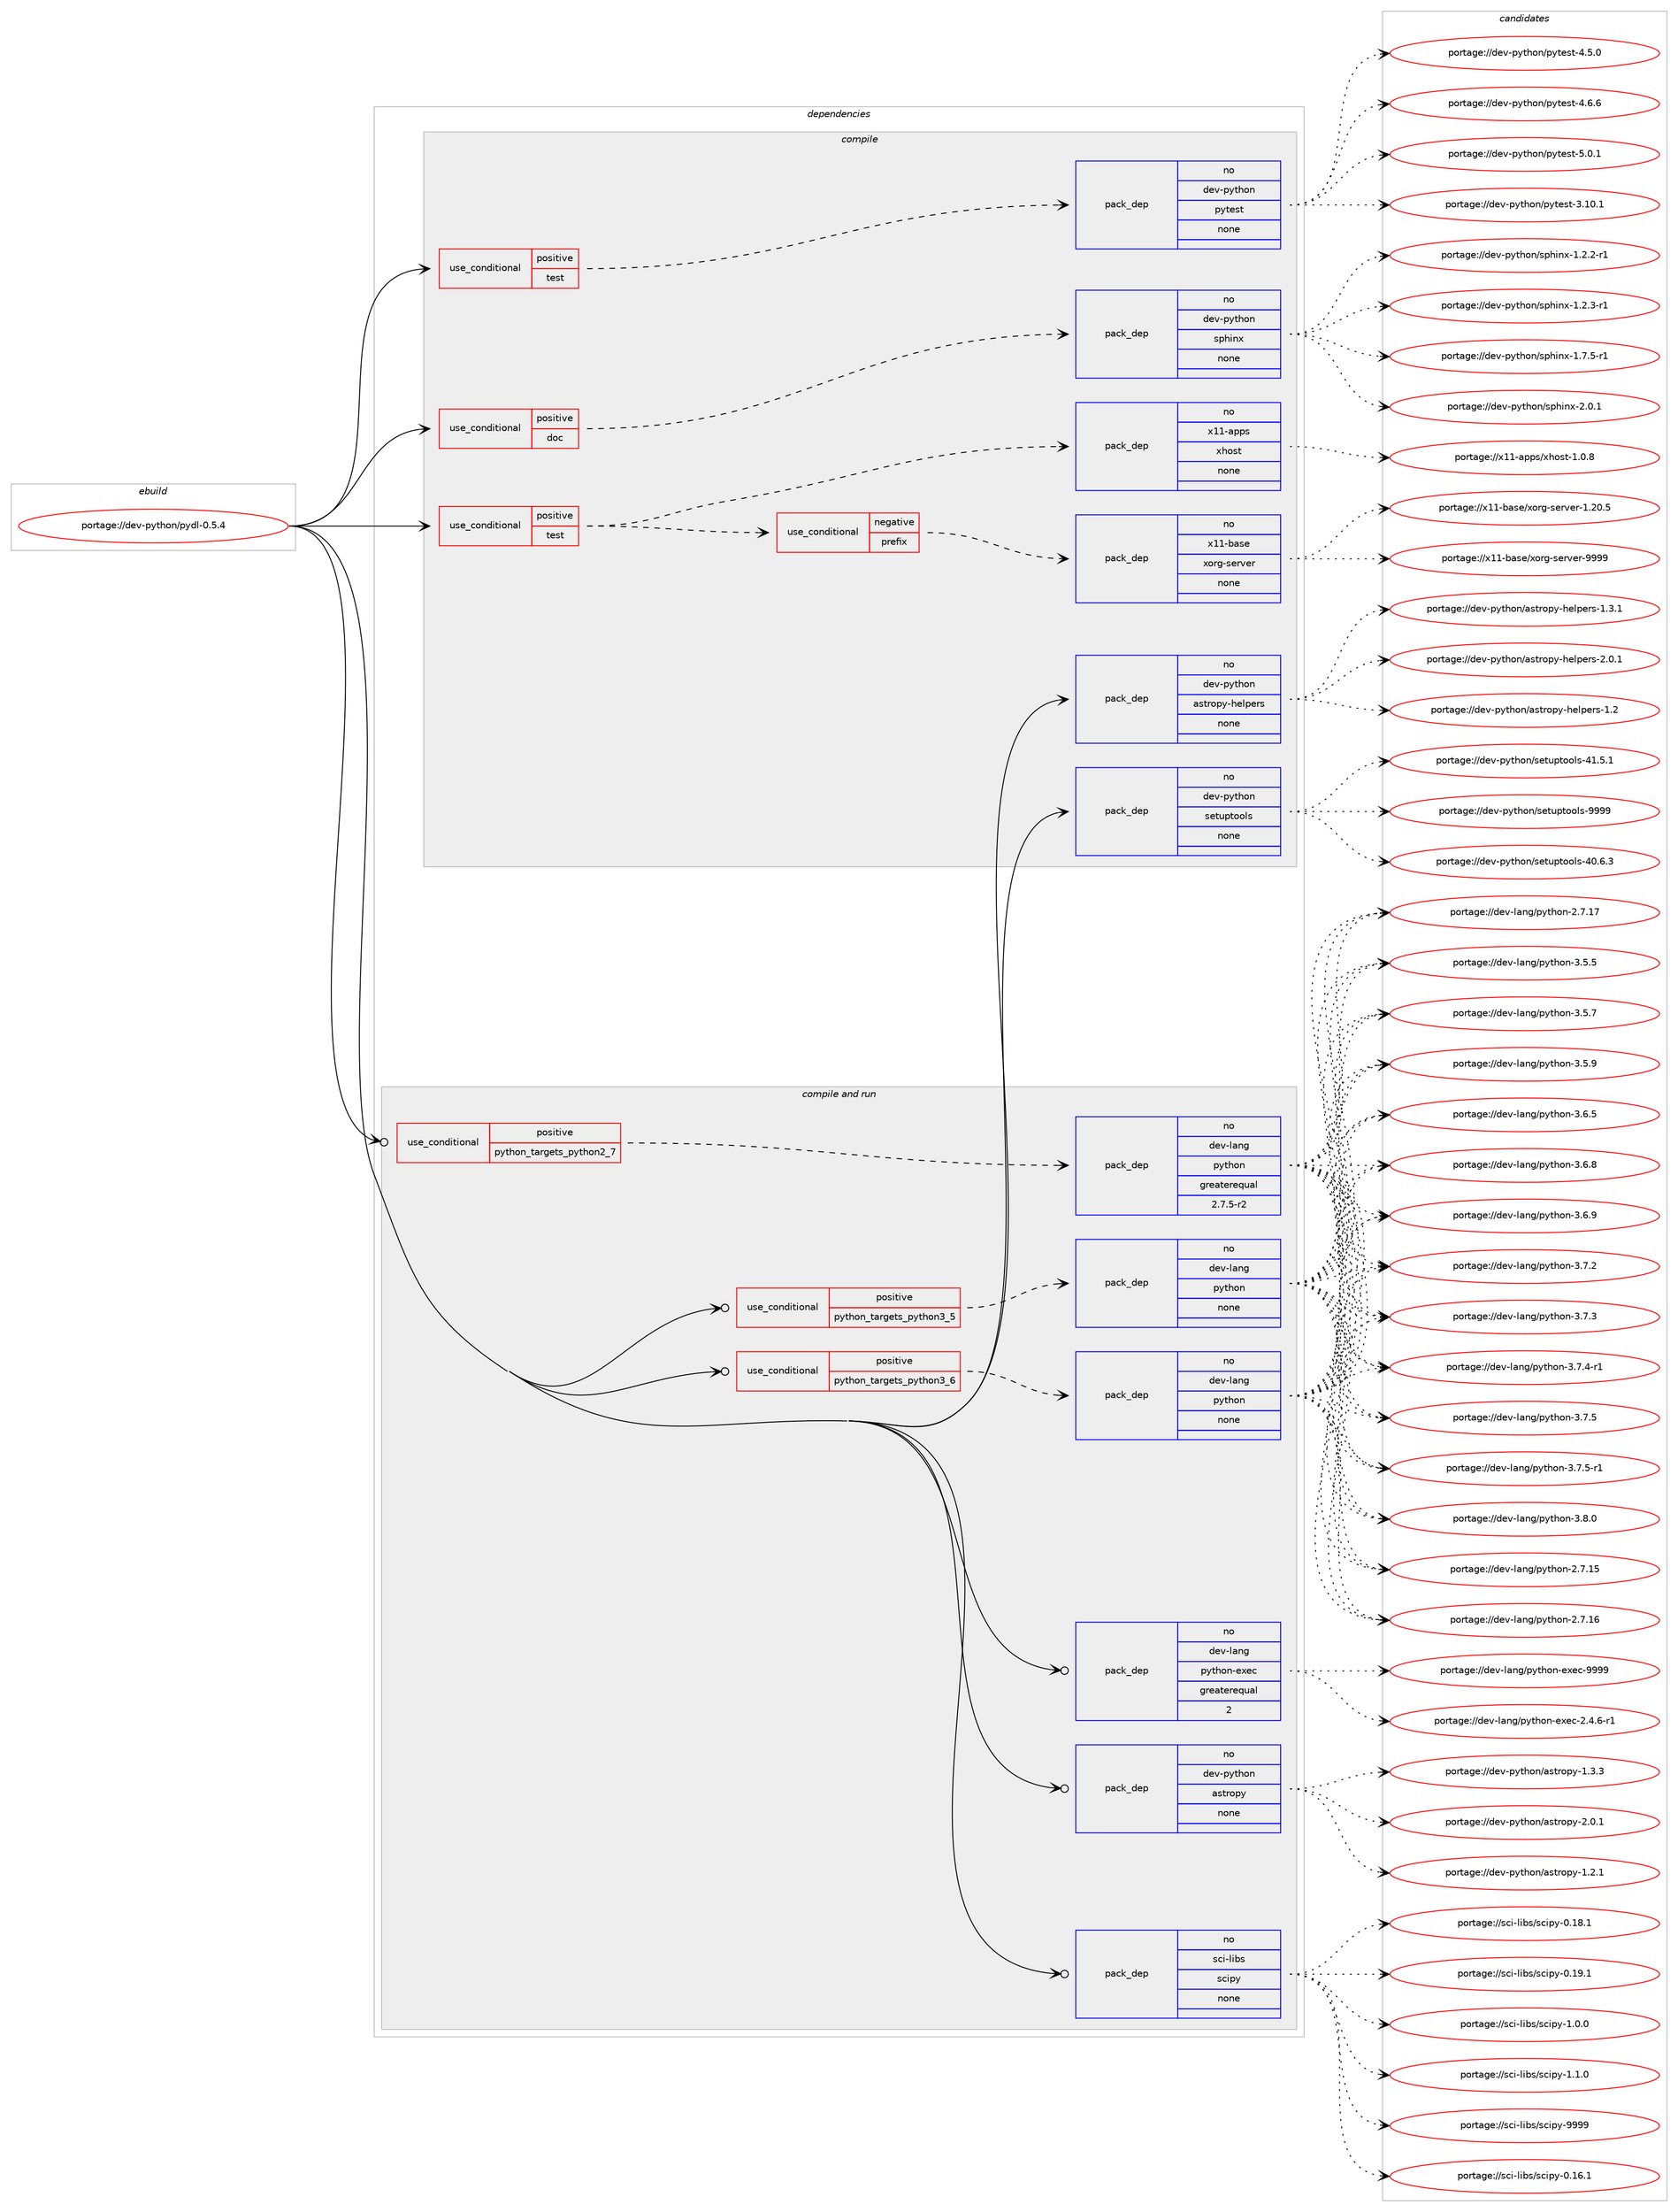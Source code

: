digraph prolog {

# *************
# Graph options
# *************

newrank=true;
concentrate=true;
compound=true;
graph [rankdir=LR,fontname=Helvetica,fontsize=10,ranksep=1.5];#, ranksep=2.5, nodesep=0.2];
edge  [arrowhead=vee];
node  [fontname=Helvetica,fontsize=10];

# **********
# The ebuild
# **********

subgraph cluster_leftcol {
color=gray;
rank=same;
label=<<i>ebuild</i>>;
id [label="portage://dev-python/pydl-0.5.4", color=red, width=4, href="../dev-python/pydl-0.5.4.svg"];
}

# ****************
# The dependencies
# ****************

subgraph cluster_midcol {
color=gray;
label=<<i>dependencies</i>>;
subgraph cluster_compile {
fillcolor="#eeeeee";
style=filled;
label=<<i>compile</i>>;
subgraph cond34982 {
dependency160250 [label=<<TABLE BORDER="0" CELLBORDER="1" CELLSPACING="0" CELLPADDING="4"><TR><TD ROWSPAN="3" CELLPADDING="10">use_conditional</TD></TR><TR><TD>positive</TD></TR><TR><TD>doc</TD></TR></TABLE>>, shape=none, color=red];
subgraph pack121905 {
dependency160251 [label=<<TABLE BORDER="0" CELLBORDER="1" CELLSPACING="0" CELLPADDING="4" WIDTH="220"><TR><TD ROWSPAN="6" CELLPADDING="30">pack_dep</TD></TR><TR><TD WIDTH="110">no</TD></TR><TR><TD>dev-python</TD></TR><TR><TD>sphinx</TD></TR><TR><TD>none</TD></TR><TR><TD></TD></TR></TABLE>>, shape=none, color=blue];
}
dependency160250:e -> dependency160251:w [weight=20,style="dashed",arrowhead="vee"];
}
id:e -> dependency160250:w [weight=20,style="solid",arrowhead="vee"];
subgraph cond34983 {
dependency160252 [label=<<TABLE BORDER="0" CELLBORDER="1" CELLSPACING="0" CELLPADDING="4"><TR><TD ROWSPAN="3" CELLPADDING="10">use_conditional</TD></TR><TR><TD>positive</TD></TR><TR><TD>test</TD></TR></TABLE>>, shape=none, color=red];
subgraph cond34984 {
dependency160253 [label=<<TABLE BORDER="0" CELLBORDER="1" CELLSPACING="0" CELLPADDING="4"><TR><TD ROWSPAN="3" CELLPADDING="10">use_conditional</TD></TR><TR><TD>negative</TD></TR><TR><TD>prefix</TD></TR></TABLE>>, shape=none, color=red];
subgraph pack121906 {
dependency160254 [label=<<TABLE BORDER="0" CELLBORDER="1" CELLSPACING="0" CELLPADDING="4" WIDTH="220"><TR><TD ROWSPAN="6" CELLPADDING="30">pack_dep</TD></TR><TR><TD WIDTH="110">no</TD></TR><TR><TD>x11-base</TD></TR><TR><TD>xorg-server</TD></TR><TR><TD>none</TD></TR><TR><TD></TD></TR></TABLE>>, shape=none, color=blue];
}
dependency160253:e -> dependency160254:w [weight=20,style="dashed",arrowhead="vee"];
}
dependency160252:e -> dependency160253:w [weight=20,style="dashed",arrowhead="vee"];
subgraph pack121907 {
dependency160255 [label=<<TABLE BORDER="0" CELLBORDER="1" CELLSPACING="0" CELLPADDING="4" WIDTH="220"><TR><TD ROWSPAN="6" CELLPADDING="30">pack_dep</TD></TR><TR><TD WIDTH="110">no</TD></TR><TR><TD>x11-apps</TD></TR><TR><TD>xhost</TD></TR><TR><TD>none</TD></TR><TR><TD></TD></TR></TABLE>>, shape=none, color=blue];
}
dependency160252:e -> dependency160255:w [weight=20,style="dashed",arrowhead="vee"];
}
id:e -> dependency160252:w [weight=20,style="solid",arrowhead="vee"];
subgraph cond34985 {
dependency160256 [label=<<TABLE BORDER="0" CELLBORDER="1" CELLSPACING="0" CELLPADDING="4"><TR><TD ROWSPAN="3" CELLPADDING="10">use_conditional</TD></TR><TR><TD>positive</TD></TR><TR><TD>test</TD></TR></TABLE>>, shape=none, color=red];
subgraph pack121908 {
dependency160257 [label=<<TABLE BORDER="0" CELLBORDER="1" CELLSPACING="0" CELLPADDING="4" WIDTH="220"><TR><TD ROWSPAN="6" CELLPADDING="30">pack_dep</TD></TR><TR><TD WIDTH="110">no</TD></TR><TR><TD>dev-python</TD></TR><TR><TD>pytest</TD></TR><TR><TD>none</TD></TR><TR><TD></TD></TR></TABLE>>, shape=none, color=blue];
}
dependency160256:e -> dependency160257:w [weight=20,style="dashed",arrowhead="vee"];
}
id:e -> dependency160256:w [weight=20,style="solid",arrowhead="vee"];
subgraph pack121909 {
dependency160258 [label=<<TABLE BORDER="0" CELLBORDER="1" CELLSPACING="0" CELLPADDING="4" WIDTH="220"><TR><TD ROWSPAN="6" CELLPADDING="30">pack_dep</TD></TR><TR><TD WIDTH="110">no</TD></TR><TR><TD>dev-python</TD></TR><TR><TD>astropy-helpers</TD></TR><TR><TD>none</TD></TR><TR><TD></TD></TR></TABLE>>, shape=none, color=blue];
}
id:e -> dependency160258:w [weight=20,style="solid",arrowhead="vee"];
subgraph pack121910 {
dependency160259 [label=<<TABLE BORDER="0" CELLBORDER="1" CELLSPACING="0" CELLPADDING="4" WIDTH="220"><TR><TD ROWSPAN="6" CELLPADDING="30">pack_dep</TD></TR><TR><TD WIDTH="110">no</TD></TR><TR><TD>dev-python</TD></TR><TR><TD>setuptools</TD></TR><TR><TD>none</TD></TR><TR><TD></TD></TR></TABLE>>, shape=none, color=blue];
}
id:e -> dependency160259:w [weight=20,style="solid",arrowhead="vee"];
}
subgraph cluster_compileandrun {
fillcolor="#eeeeee";
style=filled;
label=<<i>compile and run</i>>;
subgraph cond34986 {
dependency160260 [label=<<TABLE BORDER="0" CELLBORDER="1" CELLSPACING="0" CELLPADDING="4"><TR><TD ROWSPAN="3" CELLPADDING="10">use_conditional</TD></TR><TR><TD>positive</TD></TR><TR><TD>python_targets_python2_7</TD></TR></TABLE>>, shape=none, color=red];
subgraph pack121911 {
dependency160261 [label=<<TABLE BORDER="0" CELLBORDER="1" CELLSPACING="0" CELLPADDING="4" WIDTH="220"><TR><TD ROWSPAN="6" CELLPADDING="30">pack_dep</TD></TR><TR><TD WIDTH="110">no</TD></TR><TR><TD>dev-lang</TD></TR><TR><TD>python</TD></TR><TR><TD>greaterequal</TD></TR><TR><TD>2.7.5-r2</TD></TR></TABLE>>, shape=none, color=blue];
}
dependency160260:e -> dependency160261:w [weight=20,style="dashed",arrowhead="vee"];
}
id:e -> dependency160260:w [weight=20,style="solid",arrowhead="odotvee"];
subgraph cond34987 {
dependency160262 [label=<<TABLE BORDER="0" CELLBORDER="1" CELLSPACING="0" CELLPADDING="4"><TR><TD ROWSPAN="3" CELLPADDING="10">use_conditional</TD></TR><TR><TD>positive</TD></TR><TR><TD>python_targets_python3_5</TD></TR></TABLE>>, shape=none, color=red];
subgraph pack121912 {
dependency160263 [label=<<TABLE BORDER="0" CELLBORDER="1" CELLSPACING="0" CELLPADDING="4" WIDTH="220"><TR><TD ROWSPAN="6" CELLPADDING="30">pack_dep</TD></TR><TR><TD WIDTH="110">no</TD></TR><TR><TD>dev-lang</TD></TR><TR><TD>python</TD></TR><TR><TD>none</TD></TR><TR><TD></TD></TR></TABLE>>, shape=none, color=blue];
}
dependency160262:e -> dependency160263:w [weight=20,style="dashed",arrowhead="vee"];
}
id:e -> dependency160262:w [weight=20,style="solid",arrowhead="odotvee"];
subgraph cond34988 {
dependency160264 [label=<<TABLE BORDER="0" CELLBORDER="1" CELLSPACING="0" CELLPADDING="4"><TR><TD ROWSPAN="3" CELLPADDING="10">use_conditional</TD></TR><TR><TD>positive</TD></TR><TR><TD>python_targets_python3_6</TD></TR></TABLE>>, shape=none, color=red];
subgraph pack121913 {
dependency160265 [label=<<TABLE BORDER="0" CELLBORDER="1" CELLSPACING="0" CELLPADDING="4" WIDTH="220"><TR><TD ROWSPAN="6" CELLPADDING="30">pack_dep</TD></TR><TR><TD WIDTH="110">no</TD></TR><TR><TD>dev-lang</TD></TR><TR><TD>python</TD></TR><TR><TD>none</TD></TR><TR><TD></TD></TR></TABLE>>, shape=none, color=blue];
}
dependency160264:e -> dependency160265:w [weight=20,style="dashed",arrowhead="vee"];
}
id:e -> dependency160264:w [weight=20,style="solid",arrowhead="odotvee"];
subgraph pack121914 {
dependency160266 [label=<<TABLE BORDER="0" CELLBORDER="1" CELLSPACING="0" CELLPADDING="4" WIDTH="220"><TR><TD ROWSPAN="6" CELLPADDING="30">pack_dep</TD></TR><TR><TD WIDTH="110">no</TD></TR><TR><TD>dev-lang</TD></TR><TR><TD>python-exec</TD></TR><TR><TD>greaterequal</TD></TR><TR><TD>2</TD></TR></TABLE>>, shape=none, color=blue];
}
id:e -> dependency160266:w [weight=20,style="solid",arrowhead="odotvee"];
subgraph pack121915 {
dependency160267 [label=<<TABLE BORDER="0" CELLBORDER="1" CELLSPACING="0" CELLPADDING="4" WIDTH="220"><TR><TD ROWSPAN="6" CELLPADDING="30">pack_dep</TD></TR><TR><TD WIDTH="110">no</TD></TR><TR><TD>dev-python</TD></TR><TR><TD>astropy</TD></TR><TR><TD>none</TD></TR><TR><TD></TD></TR></TABLE>>, shape=none, color=blue];
}
id:e -> dependency160267:w [weight=20,style="solid",arrowhead="odotvee"];
subgraph pack121916 {
dependency160268 [label=<<TABLE BORDER="0" CELLBORDER="1" CELLSPACING="0" CELLPADDING="4" WIDTH="220"><TR><TD ROWSPAN="6" CELLPADDING="30">pack_dep</TD></TR><TR><TD WIDTH="110">no</TD></TR><TR><TD>sci-libs</TD></TR><TR><TD>scipy</TD></TR><TR><TD>none</TD></TR><TR><TD></TD></TR></TABLE>>, shape=none, color=blue];
}
id:e -> dependency160268:w [weight=20,style="solid",arrowhead="odotvee"];
}
subgraph cluster_run {
fillcolor="#eeeeee";
style=filled;
label=<<i>run</i>>;
}
}

# **************
# The candidates
# **************

subgraph cluster_choices {
rank=same;
color=gray;
label=<<i>candidates</i>>;

subgraph choice121905 {
color=black;
nodesep=1;
choiceportage10010111845112121116104111110471151121041051101204549465046504511449 [label="portage://dev-python/sphinx-1.2.2-r1", color=red, width=4,href="../dev-python/sphinx-1.2.2-r1.svg"];
choiceportage10010111845112121116104111110471151121041051101204549465046514511449 [label="portage://dev-python/sphinx-1.2.3-r1", color=red, width=4,href="../dev-python/sphinx-1.2.3-r1.svg"];
choiceportage10010111845112121116104111110471151121041051101204549465546534511449 [label="portage://dev-python/sphinx-1.7.5-r1", color=red, width=4,href="../dev-python/sphinx-1.7.5-r1.svg"];
choiceportage1001011184511212111610411111047115112104105110120455046484649 [label="portage://dev-python/sphinx-2.0.1", color=red, width=4,href="../dev-python/sphinx-2.0.1.svg"];
dependency160251:e -> choiceportage10010111845112121116104111110471151121041051101204549465046504511449:w [style=dotted,weight="100"];
dependency160251:e -> choiceportage10010111845112121116104111110471151121041051101204549465046514511449:w [style=dotted,weight="100"];
dependency160251:e -> choiceportage10010111845112121116104111110471151121041051101204549465546534511449:w [style=dotted,weight="100"];
dependency160251:e -> choiceportage1001011184511212111610411111047115112104105110120455046484649:w [style=dotted,weight="100"];
}
subgraph choice121906 {
color=black;
nodesep=1;
choiceportage1204949459897115101471201111141034511510111411810111445494650484653 [label="portage://x11-base/xorg-server-1.20.5", color=red, width=4,href="../x11-base/xorg-server-1.20.5.svg"];
choiceportage120494945989711510147120111114103451151011141181011144557575757 [label="portage://x11-base/xorg-server-9999", color=red, width=4,href="../x11-base/xorg-server-9999.svg"];
dependency160254:e -> choiceportage1204949459897115101471201111141034511510111411810111445494650484653:w [style=dotted,weight="100"];
dependency160254:e -> choiceportage120494945989711510147120111114103451151011141181011144557575757:w [style=dotted,weight="100"];
}
subgraph choice121907 {
color=black;
nodesep=1;
choiceportage1204949459711211211547120104111115116454946484656 [label="portage://x11-apps/xhost-1.0.8", color=red, width=4,href="../x11-apps/xhost-1.0.8.svg"];
dependency160255:e -> choiceportage1204949459711211211547120104111115116454946484656:w [style=dotted,weight="100"];
}
subgraph choice121908 {
color=black;
nodesep=1;
choiceportage100101118451121211161041111104711212111610111511645514649484649 [label="portage://dev-python/pytest-3.10.1", color=red, width=4,href="../dev-python/pytest-3.10.1.svg"];
choiceportage1001011184511212111610411111047112121116101115116455246534648 [label="portage://dev-python/pytest-4.5.0", color=red, width=4,href="../dev-python/pytest-4.5.0.svg"];
choiceportage1001011184511212111610411111047112121116101115116455246544654 [label="portage://dev-python/pytest-4.6.6", color=red, width=4,href="../dev-python/pytest-4.6.6.svg"];
choiceportage1001011184511212111610411111047112121116101115116455346484649 [label="portage://dev-python/pytest-5.0.1", color=red, width=4,href="../dev-python/pytest-5.0.1.svg"];
dependency160257:e -> choiceportage100101118451121211161041111104711212111610111511645514649484649:w [style=dotted,weight="100"];
dependency160257:e -> choiceportage1001011184511212111610411111047112121116101115116455246534648:w [style=dotted,weight="100"];
dependency160257:e -> choiceportage1001011184511212111610411111047112121116101115116455246544654:w [style=dotted,weight="100"];
dependency160257:e -> choiceportage1001011184511212111610411111047112121116101115116455346484649:w [style=dotted,weight="100"];
}
subgraph choice121909 {
color=black;
nodesep=1;
choiceportage1001011184511212111610411111047971151161141111121214510410110811210111411545494650 [label="portage://dev-python/astropy-helpers-1.2", color=red, width=4,href="../dev-python/astropy-helpers-1.2.svg"];
choiceportage10010111845112121116104111110479711511611411111212145104101108112101114115454946514649 [label="portage://dev-python/astropy-helpers-1.3.1", color=red, width=4,href="../dev-python/astropy-helpers-1.3.1.svg"];
choiceportage10010111845112121116104111110479711511611411111212145104101108112101114115455046484649 [label="portage://dev-python/astropy-helpers-2.0.1", color=red, width=4,href="../dev-python/astropy-helpers-2.0.1.svg"];
dependency160258:e -> choiceportage1001011184511212111610411111047971151161141111121214510410110811210111411545494650:w [style=dotted,weight="100"];
dependency160258:e -> choiceportage10010111845112121116104111110479711511611411111212145104101108112101114115454946514649:w [style=dotted,weight="100"];
dependency160258:e -> choiceportage10010111845112121116104111110479711511611411111212145104101108112101114115455046484649:w [style=dotted,weight="100"];
}
subgraph choice121910 {
color=black;
nodesep=1;
choiceportage100101118451121211161041111104711510111611711211611111110811545524846544651 [label="portage://dev-python/setuptools-40.6.3", color=red, width=4,href="../dev-python/setuptools-40.6.3.svg"];
choiceportage100101118451121211161041111104711510111611711211611111110811545524946534649 [label="portage://dev-python/setuptools-41.5.1", color=red, width=4,href="../dev-python/setuptools-41.5.1.svg"];
choiceportage10010111845112121116104111110471151011161171121161111111081154557575757 [label="portage://dev-python/setuptools-9999", color=red, width=4,href="../dev-python/setuptools-9999.svg"];
dependency160259:e -> choiceportage100101118451121211161041111104711510111611711211611111110811545524846544651:w [style=dotted,weight="100"];
dependency160259:e -> choiceportage100101118451121211161041111104711510111611711211611111110811545524946534649:w [style=dotted,weight="100"];
dependency160259:e -> choiceportage10010111845112121116104111110471151011161171121161111111081154557575757:w [style=dotted,weight="100"];
}
subgraph choice121911 {
color=black;
nodesep=1;
choiceportage10010111845108971101034711212111610411111045504655464953 [label="portage://dev-lang/python-2.7.15", color=red, width=4,href="../dev-lang/python-2.7.15.svg"];
choiceportage10010111845108971101034711212111610411111045504655464954 [label="portage://dev-lang/python-2.7.16", color=red, width=4,href="../dev-lang/python-2.7.16.svg"];
choiceportage10010111845108971101034711212111610411111045504655464955 [label="portage://dev-lang/python-2.7.17", color=red, width=4,href="../dev-lang/python-2.7.17.svg"];
choiceportage100101118451089711010347112121116104111110455146534653 [label="portage://dev-lang/python-3.5.5", color=red, width=4,href="../dev-lang/python-3.5.5.svg"];
choiceportage100101118451089711010347112121116104111110455146534655 [label="portage://dev-lang/python-3.5.7", color=red, width=4,href="../dev-lang/python-3.5.7.svg"];
choiceportage100101118451089711010347112121116104111110455146534657 [label="portage://dev-lang/python-3.5.9", color=red, width=4,href="../dev-lang/python-3.5.9.svg"];
choiceportage100101118451089711010347112121116104111110455146544653 [label="portage://dev-lang/python-3.6.5", color=red, width=4,href="../dev-lang/python-3.6.5.svg"];
choiceportage100101118451089711010347112121116104111110455146544656 [label="portage://dev-lang/python-3.6.8", color=red, width=4,href="../dev-lang/python-3.6.8.svg"];
choiceportage100101118451089711010347112121116104111110455146544657 [label="portage://dev-lang/python-3.6.9", color=red, width=4,href="../dev-lang/python-3.6.9.svg"];
choiceportage100101118451089711010347112121116104111110455146554650 [label="portage://dev-lang/python-3.7.2", color=red, width=4,href="../dev-lang/python-3.7.2.svg"];
choiceportage100101118451089711010347112121116104111110455146554651 [label="portage://dev-lang/python-3.7.3", color=red, width=4,href="../dev-lang/python-3.7.3.svg"];
choiceportage1001011184510897110103471121211161041111104551465546524511449 [label="portage://dev-lang/python-3.7.4-r1", color=red, width=4,href="../dev-lang/python-3.7.4-r1.svg"];
choiceportage100101118451089711010347112121116104111110455146554653 [label="portage://dev-lang/python-3.7.5", color=red, width=4,href="../dev-lang/python-3.7.5.svg"];
choiceportage1001011184510897110103471121211161041111104551465546534511449 [label="portage://dev-lang/python-3.7.5-r1", color=red, width=4,href="../dev-lang/python-3.7.5-r1.svg"];
choiceportage100101118451089711010347112121116104111110455146564648 [label="portage://dev-lang/python-3.8.0", color=red, width=4,href="../dev-lang/python-3.8.0.svg"];
dependency160261:e -> choiceportage10010111845108971101034711212111610411111045504655464953:w [style=dotted,weight="100"];
dependency160261:e -> choiceportage10010111845108971101034711212111610411111045504655464954:w [style=dotted,weight="100"];
dependency160261:e -> choiceportage10010111845108971101034711212111610411111045504655464955:w [style=dotted,weight="100"];
dependency160261:e -> choiceportage100101118451089711010347112121116104111110455146534653:w [style=dotted,weight="100"];
dependency160261:e -> choiceportage100101118451089711010347112121116104111110455146534655:w [style=dotted,weight="100"];
dependency160261:e -> choiceportage100101118451089711010347112121116104111110455146534657:w [style=dotted,weight="100"];
dependency160261:e -> choiceportage100101118451089711010347112121116104111110455146544653:w [style=dotted,weight="100"];
dependency160261:e -> choiceportage100101118451089711010347112121116104111110455146544656:w [style=dotted,weight="100"];
dependency160261:e -> choiceportage100101118451089711010347112121116104111110455146544657:w [style=dotted,weight="100"];
dependency160261:e -> choiceportage100101118451089711010347112121116104111110455146554650:w [style=dotted,weight="100"];
dependency160261:e -> choiceportage100101118451089711010347112121116104111110455146554651:w [style=dotted,weight="100"];
dependency160261:e -> choiceportage1001011184510897110103471121211161041111104551465546524511449:w [style=dotted,weight="100"];
dependency160261:e -> choiceportage100101118451089711010347112121116104111110455146554653:w [style=dotted,weight="100"];
dependency160261:e -> choiceportage1001011184510897110103471121211161041111104551465546534511449:w [style=dotted,weight="100"];
dependency160261:e -> choiceportage100101118451089711010347112121116104111110455146564648:w [style=dotted,weight="100"];
}
subgraph choice121912 {
color=black;
nodesep=1;
choiceportage10010111845108971101034711212111610411111045504655464953 [label="portage://dev-lang/python-2.7.15", color=red, width=4,href="../dev-lang/python-2.7.15.svg"];
choiceportage10010111845108971101034711212111610411111045504655464954 [label="portage://dev-lang/python-2.7.16", color=red, width=4,href="../dev-lang/python-2.7.16.svg"];
choiceportage10010111845108971101034711212111610411111045504655464955 [label="portage://dev-lang/python-2.7.17", color=red, width=4,href="../dev-lang/python-2.7.17.svg"];
choiceportage100101118451089711010347112121116104111110455146534653 [label="portage://dev-lang/python-3.5.5", color=red, width=4,href="../dev-lang/python-3.5.5.svg"];
choiceportage100101118451089711010347112121116104111110455146534655 [label="portage://dev-lang/python-3.5.7", color=red, width=4,href="../dev-lang/python-3.5.7.svg"];
choiceportage100101118451089711010347112121116104111110455146534657 [label="portage://dev-lang/python-3.5.9", color=red, width=4,href="../dev-lang/python-3.5.9.svg"];
choiceportage100101118451089711010347112121116104111110455146544653 [label="portage://dev-lang/python-3.6.5", color=red, width=4,href="../dev-lang/python-3.6.5.svg"];
choiceportage100101118451089711010347112121116104111110455146544656 [label="portage://dev-lang/python-3.6.8", color=red, width=4,href="../dev-lang/python-3.6.8.svg"];
choiceportage100101118451089711010347112121116104111110455146544657 [label="portage://dev-lang/python-3.6.9", color=red, width=4,href="../dev-lang/python-3.6.9.svg"];
choiceportage100101118451089711010347112121116104111110455146554650 [label="portage://dev-lang/python-3.7.2", color=red, width=4,href="../dev-lang/python-3.7.2.svg"];
choiceportage100101118451089711010347112121116104111110455146554651 [label="portage://dev-lang/python-3.7.3", color=red, width=4,href="../dev-lang/python-3.7.3.svg"];
choiceportage1001011184510897110103471121211161041111104551465546524511449 [label="portage://dev-lang/python-3.7.4-r1", color=red, width=4,href="../dev-lang/python-3.7.4-r1.svg"];
choiceportage100101118451089711010347112121116104111110455146554653 [label="portage://dev-lang/python-3.7.5", color=red, width=4,href="../dev-lang/python-3.7.5.svg"];
choiceportage1001011184510897110103471121211161041111104551465546534511449 [label="portage://dev-lang/python-3.7.5-r1", color=red, width=4,href="../dev-lang/python-3.7.5-r1.svg"];
choiceportage100101118451089711010347112121116104111110455146564648 [label="portage://dev-lang/python-3.8.0", color=red, width=4,href="../dev-lang/python-3.8.0.svg"];
dependency160263:e -> choiceportage10010111845108971101034711212111610411111045504655464953:w [style=dotted,weight="100"];
dependency160263:e -> choiceportage10010111845108971101034711212111610411111045504655464954:w [style=dotted,weight="100"];
dependency160263:e -> choiceportage10010111845108971101034711212111610411111045504655464955:w [style=dotted,weight="100"];
dependency160263:e -> choiceportage100101118451089711010347112121116104111110455146534653:w [style=dotted,weight="100"];
dependency160263:e -> choiceportage100101118451089711010347112121116104111110455146534655:w [style=dotted,weight="100"];
dependency160263:e -> choiceportage100101118451089711010347112121116104111110455146534657:w [style=dotted,weight="100"];
dependency160263:e -> choiceportage100101118451089711010347112121116104111110455146544653:w [style=dotted,weight="100"];
dependency160263:e -> choiceportage100101118451089711010347112121116104111110455146544656:w [style=dotted,weight="100"];
dependency160263:e -> choiceportage100101118451089711010347112121116104111110455146544657:w [style=dotted,weight="100"];
dependency160263:e -> choiceportage100101118451089711010347112121116104111110455146554650:w [style=dotted,weight="100"];
dependency160263:e -> choiceportage100101118451089711010347112121116104111110455146554651:w [style=dotted,weight="100"];
dependency160263:e -> choiceportage1001011184510897110103471121211161041111104551465546524511449:w [style=dotted,weight="100"];
dependency160263:e -> choiceportage100101118451089711010347112121116104111110455146554653:w [style=dotted,weight="100"];
dependency160263:e -> choiceportage1001011184510897110103471121211161041111104551465546534511449:w [style=dotted,weight="100"];
dependency160263:e -> choiceportage100101118451089711010347112121116104111110455146564648:w [style=dotted,weight="100"];
}
subgraph choice121913 {
color=black;
nodesep=1;
choiceportage10010111845108971101034711212111610411111045504655464953 [label="portage://dev-lang/python-2.7.15", color=red, width=4,href="../dev-lang/python-2.7.15.svg"];
choiceportage10010111845108971101034711212111610411111045504655464954 [label="portage://dev-lang/python-2.7.16", color=red, width=4,href="../dev-lang/python-2.7.16.svg"];
choiceportage10010111845108971101034711212111610411111045504655464955 [label="portage://dev-lang/python-2.7.17", color=red, width=4,href="../dev-lang/python-2.7.17.svg"];
choiceportage100101118451089711010347112121116104111110455146534653 [label="portage://dev-lang/python-3.5.5", color=red, width=4,href="../dev-lang/python-3.5.5.svg"];
choiceportage100101118451089711010347112121116104111110455146534655 [label="portage://dev-lang/python-3.5.7", color=red, width=4,href="../dev-lang/python-3.5.7.svg"];
choiceportage100101118451089711010347112121116104111110455146534657 [label="portage://dev-lang/python-3.5.9", color=red, width=4,href="../dev-lang/python-3.5.9.svg"];
choiceportage100101118451089711010347112121116104111110455146544653 [label="portage://dev-lang/python-3.6.5", color=red, width=4,href="../dev-lang/python-3.6.5.svg"];
choiceportage100101118451089711010347112121116104111110455146544656 [label="portage://dev-lang/python-3.6.8", color=red, width=4,href="../dev-lang/python-3.6.8.svg"];
choiceportage100101118451089711010347112121116104111110455146544657 [label="portage://dev-lang/python-3.6.9", color=red, width=4,href="../dev-lang/python-3.6.9.svg"];
choiceportage100101118451089711010347112121116104111110455146554650 [label="portage://dev-lang/python-3.7.2", color=red, width=4,href="../dev-lang/python-3.7.2.svg"];
choiceportage100101118451089711010347112121116104111110455146554651 [label="portage://dev-lang/python-3.7.3", color=red, width=4,href="../dev-lang/python-3.7.3.svg"];
choiceportage1001011184510897110103471121211161041111104551465546524511449 [label="portage://dev-lang/python-3.7.4-r1", color=red, width=4,href="../dev-lang/python-3.7.4-r1.svg"];
choiceportage100101118451089711010347112121116104111110455146554653 [label="portage://dev-lang/python-3.7.5", color=red, width=4,href="../dev-lang/python-3.7.5.svg"];
choiceportage1001011184510897110103471121211161041111104551465546534511449 [label="portage://dev-lang/python-3.7.5-r1", color=red, width=4,href="../dev-lang/python-3.7.5-r1.svg"];
choiceportage100101118451089711010347112121116104111110455146564648 [label="portage://dev-lang/python-3.8.0", color=red, width=4,href="../dev-lang/python-3.8.0.svg"];
dependency160265:e -> choiceportage10010111845108971101034711212111610411111045504655464953:w [style=dotted,weight="100"];
dependency160265:e -> choiceportage10010111845108971101034711212111610411111045504655464954:w [style=dotted,weight="100"];
dependency160265:e -> choiceportage10010111845108971101034711212111610411111045504655464955:w [style=dotted,weight="100"];
dependency160265:e -> choiceportage100101118451089711010347112121116104111110455146534653:w [style=dotted,weight="100"];
dependency160265:e -> choiceportage100101118451089711010347112121116104111110455146534655:w [style=dotted,weight="100"];
dependency160265:e -> choiceportage100101118451089711010347112121116104111110455146534657:w [style=dotted,weight="100"];
dependency160265:e -> choiceportage100101118451089711010347112121116104111110455146544653:w [style=dotted,weight="100"];
dependency160265:e -> choiceportage100101118451089711010347112121116104111110455146544656:w [style=dotted,weight="100"];
dependency160265:e -> choiceportage100101118451089711010347112121116104111110455146544657:w [style=dotted,weight="100"];
dependency160265:e -> choiceportage100101118451089711010347112121116104111110455146554650:w [style=dotted,weight="100"];
dependency160265:e -> choiceportage100101118451089711010347112121116104111110455146554651:w [style=dotted,weight="100"];
dependency160265:e -> choiceportage1001011184510897110103471121211161041111104551465546524511449:w [style=dotted,weight="100"];
dependency160265:e -> choiceportage100101118451089711010347112121116104111110455146554653:w [style=dotted,weight="100"];
dependency160265:e -> choiceportage1001011184510897110103471121211161041111104551465546534511449:w [style=dotted,weight="100"];
dependency160265:e -> choiceportage100101118451089711010347112121116104111110455146564648:w [style=dotted,weight="100"];
}
subgraph choice121914 {
color=black;
nodesep=1;
choiceportage10010111845108971101034711212111610411111045101120101994550465246544511449 [label="portage://dev-lang/python-exec-2.4.6-r1", color=red, width=4,href="../dev-lang/python-exec-2.4.6-r1.svg"];
choiceportage10010111845108971101034711212111610411111045101120101994557575757 [label="portage://dev-lang/python-exec-9999", color=red, width=4,href="../dev-lang/python-exec-9999.svg"];
dependency160266:e -> choiceportage10010111845108971101034711212111610411111045101120101994550465246544511449:w [style=dotted,weight="100"];
dependency160266:e -> choiceportage10010111845108971101034711212111610411111045101120101994557575757:w [style=dotted,weight="100"];
}
subgraph choice121915 {
color=black;
nodesep=1;
choiceportage100101118451121211161041111104797115116114111112121454946504649 [label="portage://dev-python/astropy-1.2.1", color=red, width=4,href="../dev-python/astropy-1.2.1.svg"];
choiceportage100101118451121211161041111104797115116114111112121454946514651 [label="portage://dev-python/astropy-1.3.3", color=red, width=4,href="../dev-python/astropy-1.3.3.svg"];
choiceportage100101118451121211161041111104797115116114111112121455046484649 [label="portage://dev-python/astropy-2.0.1", color=red, width=4,href="../dev-python/astropy-2.0.1.svg"];
dependency160267:e -> choiceportage100101118451121211161041111104797115116114111112121454946504649:w [style=dotted,weight="100"];
dependency160267:e -> choiceportage100101118451121211161041111104797115116114111112121454946514651:w [style=dotted,weight="100"];
dependency160267:e -> choiceportage100101118451121211161041111104797115116114111112121455046484649:w [style=dotted,weight="100"];
}
subgraph choice121916 {
color=black;
nodesep=1;
choiceportage115991054510810598115471159910511212145484649544649 [label="portage://sci-libs/scipy-0.16.1", color=red, width=4,href="../sci-libs/scipy-0.16.1.svg"];
choiceportage115991054510810598115471159910511212145484649564649 [label="portage://sci-libs/scipy-0.18.1", color=red, width=4,href="../sci-libs/scipy-0.18.1.svg"];
choiceportage115991054510810598115471159910511212145484649574649 [label="portage://sci-libs/scipy-0.19.1", color=red, width=4,href="../sci-libs/scipy-0.19.1.svg"];
choiceportage1159910545108105981154711599105112121454946484648 [label="portage://sci-libs/scipy-1.0.0", color=red, width=4,href="../sci-libs/scipy-1.0.0.svg"];
choiceportage1159910545108105981154711599105112121454946494648 [label="portage://sci-libs/scipy-1.1.0", color=red, width=4,href="../sci-libs/scipy-1.1.0.svg"];
choiceportage11599105451081059811547115991051121214557575757 [label="portage://sci-libs/scipy-9999", color=red, width=4,href="../sci-libs/scipy-9999.svg"];
dependency160268:e -> choiceportage115991054510810598115471159910511212145484649544649:w [style=dotted,weight="100"];
dependency160268:e -> choiceportage115991054510810598115471159910511212145484649564649:w [style=dotted,weight="100"];
dependency160268:e -> choiceportage115991054510810598115471159910511212145484649574649:w [style=dotted,weight="100"];
dependency160268:e -> choiceportage1159910545108105981154711599105112121454946484648:w [style=dotted,weight="100"];
dependency160268:e -> choiceportage1159910545108105981154711599105112121454946494648:w [style=dotted,weight="100"];
dependency160268:e -> choiceportage11599105451081059811547115991051121214557575757:w [style=dotted,weight="100"];
}
}

}
